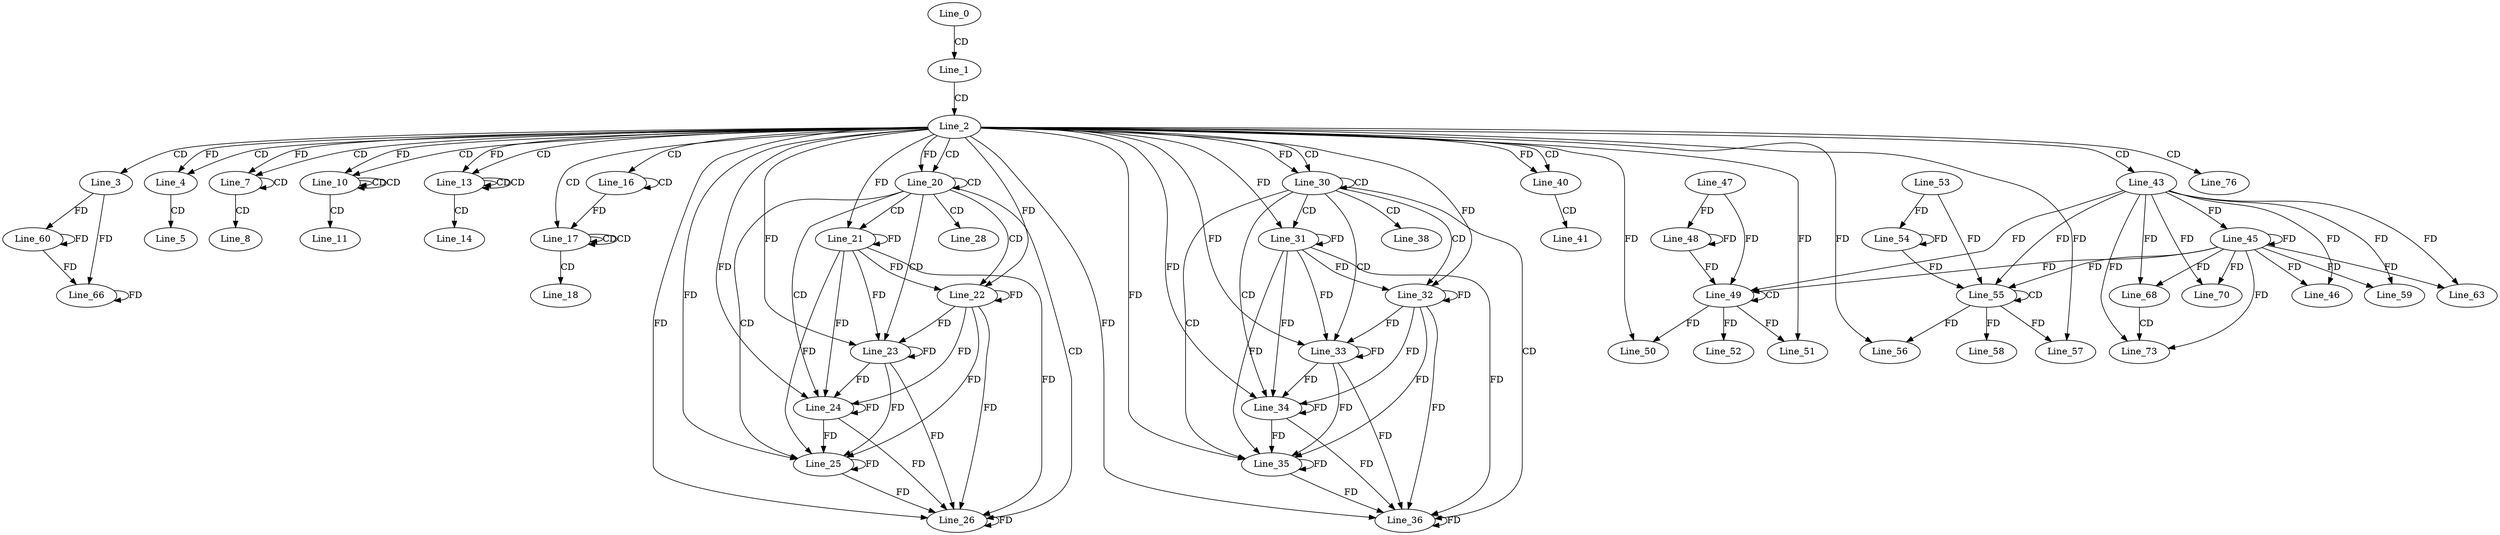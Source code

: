 digraph G {
  Line_0;
  Line_1;
  Line_2;
  Line_3;
  Line_4;
  Line_4;
  Line_5;
  Line_7;
  Line_7;
  Line_7;
  Line_8;
  Line_10;
  Line_10;
  Line_10;
  Line_10;
  Line_11;
  Line_13;
  Line_13;
  Line_13;
  Line_14;
  Line_16;
  Line_16;
  Line_17;
  Line_17;
  Line_17;
  Line_18;
  Line_20;
  Line_20;
  Line_20;
  Line_20;
  Line_21;
  Line_21;
  Line_22;
  Line_22;
  Line_23;
  Line_23;
  Line_24;
  Line_24;
  Line_25;
  Line_25;
  Line_26;
  Line_26;
  Line_28;
  Line_30;
  Line_30;
  Line_30;
  Line_30;
  Line_31;
  Line_31;
  Line_32;
  Line_32;
  Line_33;
  Line_33;
  Line_34;
  Line_34;
  Line_35;
  Line_35;
  Line_36;
  Line_36;
  Line_38;
  Line_40;
  Line_40;
  Line_41;
  Line_43;
  Line_45;
  Line_45;
  Line_46;
  Line_47;
  Line_48;
  Line_49;
  Line_49;
  Line_50;
  Line_51;
  Line_52;
  Line_53;
  Line_54;
  Line_55;
  Line_55;
  Line_56;
  Line_57;
  Line_58;
  Line_59;
  Line_60;
  Line_63;
  Line_66;
  Line_68;
  Line_70;
  Line_73;
  Line_76;
  Line_0 -> Line_1 [ label="CD" ];
  Line_1 -> Line_2 [ label="CD" ];
  Line_2 -> Line_3 [ label="CD" ];
  Line_2 -> Line_4 [ label="CD" ];
  Line_2 -> Line_4 [ label="FD" ];
  Line_4 -> Line_5 [ label="CD" ];
  Line_2 -> Line_7 [ label="CD" ];
  Line_7 -> Line_7 [ label="CD" ];
  Line_2 -> Line_7 [ label="FD" ];
  Line_7 -> Line_8 [ label="CD" ];
  Line_2 -> Line_10 [ label="CD" ];
  Line_10 -> Line_10 [ label="CD" ];
  Line_10 -> Line_10 [ label="CD" ];
  Line_2 -> Line_10 [ label="FD" ];
  Line_10 -> Line_11 [ label="CD" ];
  Line_2 -> Line_13 [ label="CD" ];
  Line_13 -> Line_13 [ label="CD" ];
  Line_13 -> Line_13 [ label="CD" ];
  Line_2 -> Line_13 [ label="FD" ];
  Line_13 -> Line_14 [ label="CD" ];
  Line_2 -> Line_16 [ label="CD" ];
  Line_16 -> Line_16 [ label="CD" ];
  Line_2 -> Line_17 [ label="CD" ];
  Line_17 -> Line_17 [ label="CD" ];
  Line_17 -> Line_17 [ label="CD" ];
  Line_16 -> Line_17 [ label="FD" ];
  Line_17 -> Line_18 [ label="CD" ];
  Line_2 -> Line_20 [ label="CD" ];
  Line_20 -> Line_20 [ label="CD" ];
  Line_2 -> Line_20 [ label="FD" ];
  Line_20 -> Line_21 [ label="CD" ];
  Line_2 -> Line_21 [ label="FD" ];
  Line_21 -> Line_21 [ label="FD" ];
  Line_20 -> Line_22 [ label="CD" ];
  Line_2 -> Line_22 [ label="FD" ];
  Line_21 -> Line_22 [ label="FD" ];
  Line_22 -> Line_22 [ label="FD" ];
  Line_20 -> Line_23 [ label="CD" ];
  Line_2 -> Line_23 [ label="FD" ];
  Line_21 -> Line_23 [ label="FD" ];
  Line_22 -> Line_23 [ label="FD" ];
  Line_23 -> Line_23 [ label="FD" ];
  Line_20 -> Line_24 [ label="CD" ];
  Line_2 -> Line_24 [ label="FD" ];
  Line_21 -> Line_24 [ label="FD" ];
  Line_22 -> Line_24 [ label="FD" ];
  Line_23 -> Line_24 [ label="FD" ];
  Line_24 -> Line_24 [ label="FD" ];
  Line_20 -> Line_25 [ label="CD" ];
  Line_2 -> Line_25 [ label="FD" ];
  Line_21 -> Line_25 [ label="FD" ];
  Line_22 -> Line_25 [ label="FD" ];
  Line_23 -> Line_25 [ label="FD" ];
  Line_24 -> Line_25 [ label="FD" ];
  Line_25 -> Line_25 [ label="FD" ];
  Line_20 -> Line_26 [ label="CD" ];
  Line_2 -> Line_26 [ label="FD" ];
  Line_21 -> Line_26 [ label="FD" ];
  Line_22 -> Line_26 [ label="FD" ];
  Line_23 -> Line_26 [ label="FD" ];
  Line_24 -> Line_26 [ label="FD" ];
  Line_25 -> Line_26 [ label="FD" ];
  Line_26 -> Line_26 [ label="FD" ];
  Line_20 -> Line_28 [ label="CD" ];
  Line_2 -> Line_30 [ label="CD" ];
  Line_30 -> Line_30 [ label="CD" ];
  Line_2 -> Line_30 [ label="FD" ];
  Line_30 -> Line_31 [ label="CD" ];
  Line_2 -> Line_31 [ label="FD" ];
  Line_31 -> Line_31 [ label="FD" ];
  Line_30 -> Line_32 [ label="CD" ];
  Line_2 -> Line_32 [ label="FD" ];
  Line_31 -> Line_32 [ label="FD" ];
  Line_32 -> Line_32 [ label="FD" ];
  Line_30 -> Line_33 [ label="CD" ];
  Line_2 -> Line_33 [ label="FD" ];
  Line_31 -> Line_33 [ label="FD" ];
  Line_32 -> Line_33 [ label="FD" ];
  Line_33 -> Line_33 [ label="FD" ];
  Line_30 -> Line_34 [ label="CD" ];
  Line_2 -> Line_34 [ label="FD" ];
  Line_31 -> Line_34 [ label="FD" ];
  Line_32 -> Line_34 [ label="FD" ];
  Line_33 -> Line_34 [ label="FD" ];
  Line_34 -> Line_34 [ label="FD" ];
  Line_30 -> Line_35 [ label="CD" ];
  Line_2 -> Line_35 [ label="FD" ];
  Line_31 -> Line_35 [ label="FD" ];
  Line_32 -> Line_35 [ label="FD" ];
  Line_33 -> Line_35 [ label="FD" ];
  Line_34 -> Line_35 [ label="FD" ];
  Line_35 -> Line_35 [ label="FD" ];
  Line_30 -> Line_36 [ label="CD" ];
  Line_2 -> Line_36 [ label="FD" ];
  Line_31 -> Line_36 [ label="FD" ];
  Line_32 -> Line_36 [ label="FD" ];
  Line_33 -> Line_36 [ label="FD" ];
  Line_34 -> Line_36 [ label="FD" ];
  Line_35 -> Line_36 [ label="FD" ];
  Line_36 -> Line_36 [ label="FD" ];
  Line_30 -> Line_38 [ label="CD" ];
  Line_2 -> Line_40 [ label="CD" ];
  Line_2 -> Line_40 [ label="FD" ];
  Line_40 -> Line_41 [ label="CD" ];
  Line_2 -> Line_43 [ label="CD" ];
  Line_43 -> Line_45 [ label="FD" ];
  Line_45 -> Line_45 [ label="FD" ];
  Line_43 -> Line_46 [ label="FD" ];
  Line_45 -> Line_46 [ label="FD" ];
  Line_47 -> Line_48 [ label="FD" ];
  Line_48 -> Line_48 [ label="FD" ];
  Line_49 -> Line_49 [ label="CD" ];
  Line_43 -> Line_49 [ label="FD" ];
  Line_45 -> Line_49 [ label="FD" ];
  Line_47 -> Line_49 [ label="FD" ];
  Line_48 -> Line_49 [ label="FD" ];
  Line_49 -> Line_50 [ label="FD" ];
  Line_2 -> Line_50 [ label="FD" ];
  Line_49 -> Line_51 [ label="FD" ];
  Line_2 -> Line_51 [ label="FD" ];
  Line_49 -> Line_52 [ label="FD" ];
  Line_53 -> Line_54 [ label="FD" ];
  Line_54 -> Line_54 [ label="FD" ];
  Line_55 -> Line_55 [ label="CD" ];
  Line_43 -> Line_55 [ label="FD" ];
  Line_45 -> Line_55 [ label="FD" ];
  Line_53 -> Line_55 [ label="FD" ];
  Line_54 -> Line_55 [ label="FD" ];
  Line_55 -> Line_56 [ label="FD" ];
  Line_2 -> Line_56 [ label="FD" ];
  Line_55 -> Line_57 [ label="FD" ];
  Line_2 -> Line_57 [ label="FD" ];
  Line_55 -> Line_58 [ label="FD" ];
  Line_43 -> Line_59 [ label="FD" ];
  Line_45 -> Line_59 [ label="FD" ];
  Line_3 -> Line_60 [ label="FD" ];
  Line_60 -> Line_60 [ label="FD" ];
  Line_43 -> Line_63 [ label="FD" ];
  Line_45 -> Line_63 [ label="FD" ];
  Line_3 -> Line_66 [ label="FD" ];
  Line_60 -> Line_66 [ label="FD" ];
  Line_66 -> Line_66 [ label="FD" ];
  Line_43 -> Line_68 [ label="FD" ];
  Line_45 -> Line_68 [ label="FD" ];
  Line_43 -> Line_70 [ label="FD" ];
  Line_45 -> Line_70 [ label="FD" ];
  Line_68 -> Line_73 [ label="CD" ];
  Line_43 -> Line_73 [ label="FD" ];
  Line_45 -> Line_73 [ label="FD" ];
  Line_2 -> Line_76 [ label="CD" ];
}
